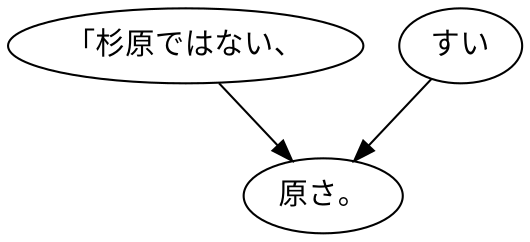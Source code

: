 digraph graph6020 {
	node0 [label="「杉原ではない、"];
	node1 [label="すい"];
	node2 [label="原さ。"];
	node0 -> node2;
	node1 -> node2;
}
